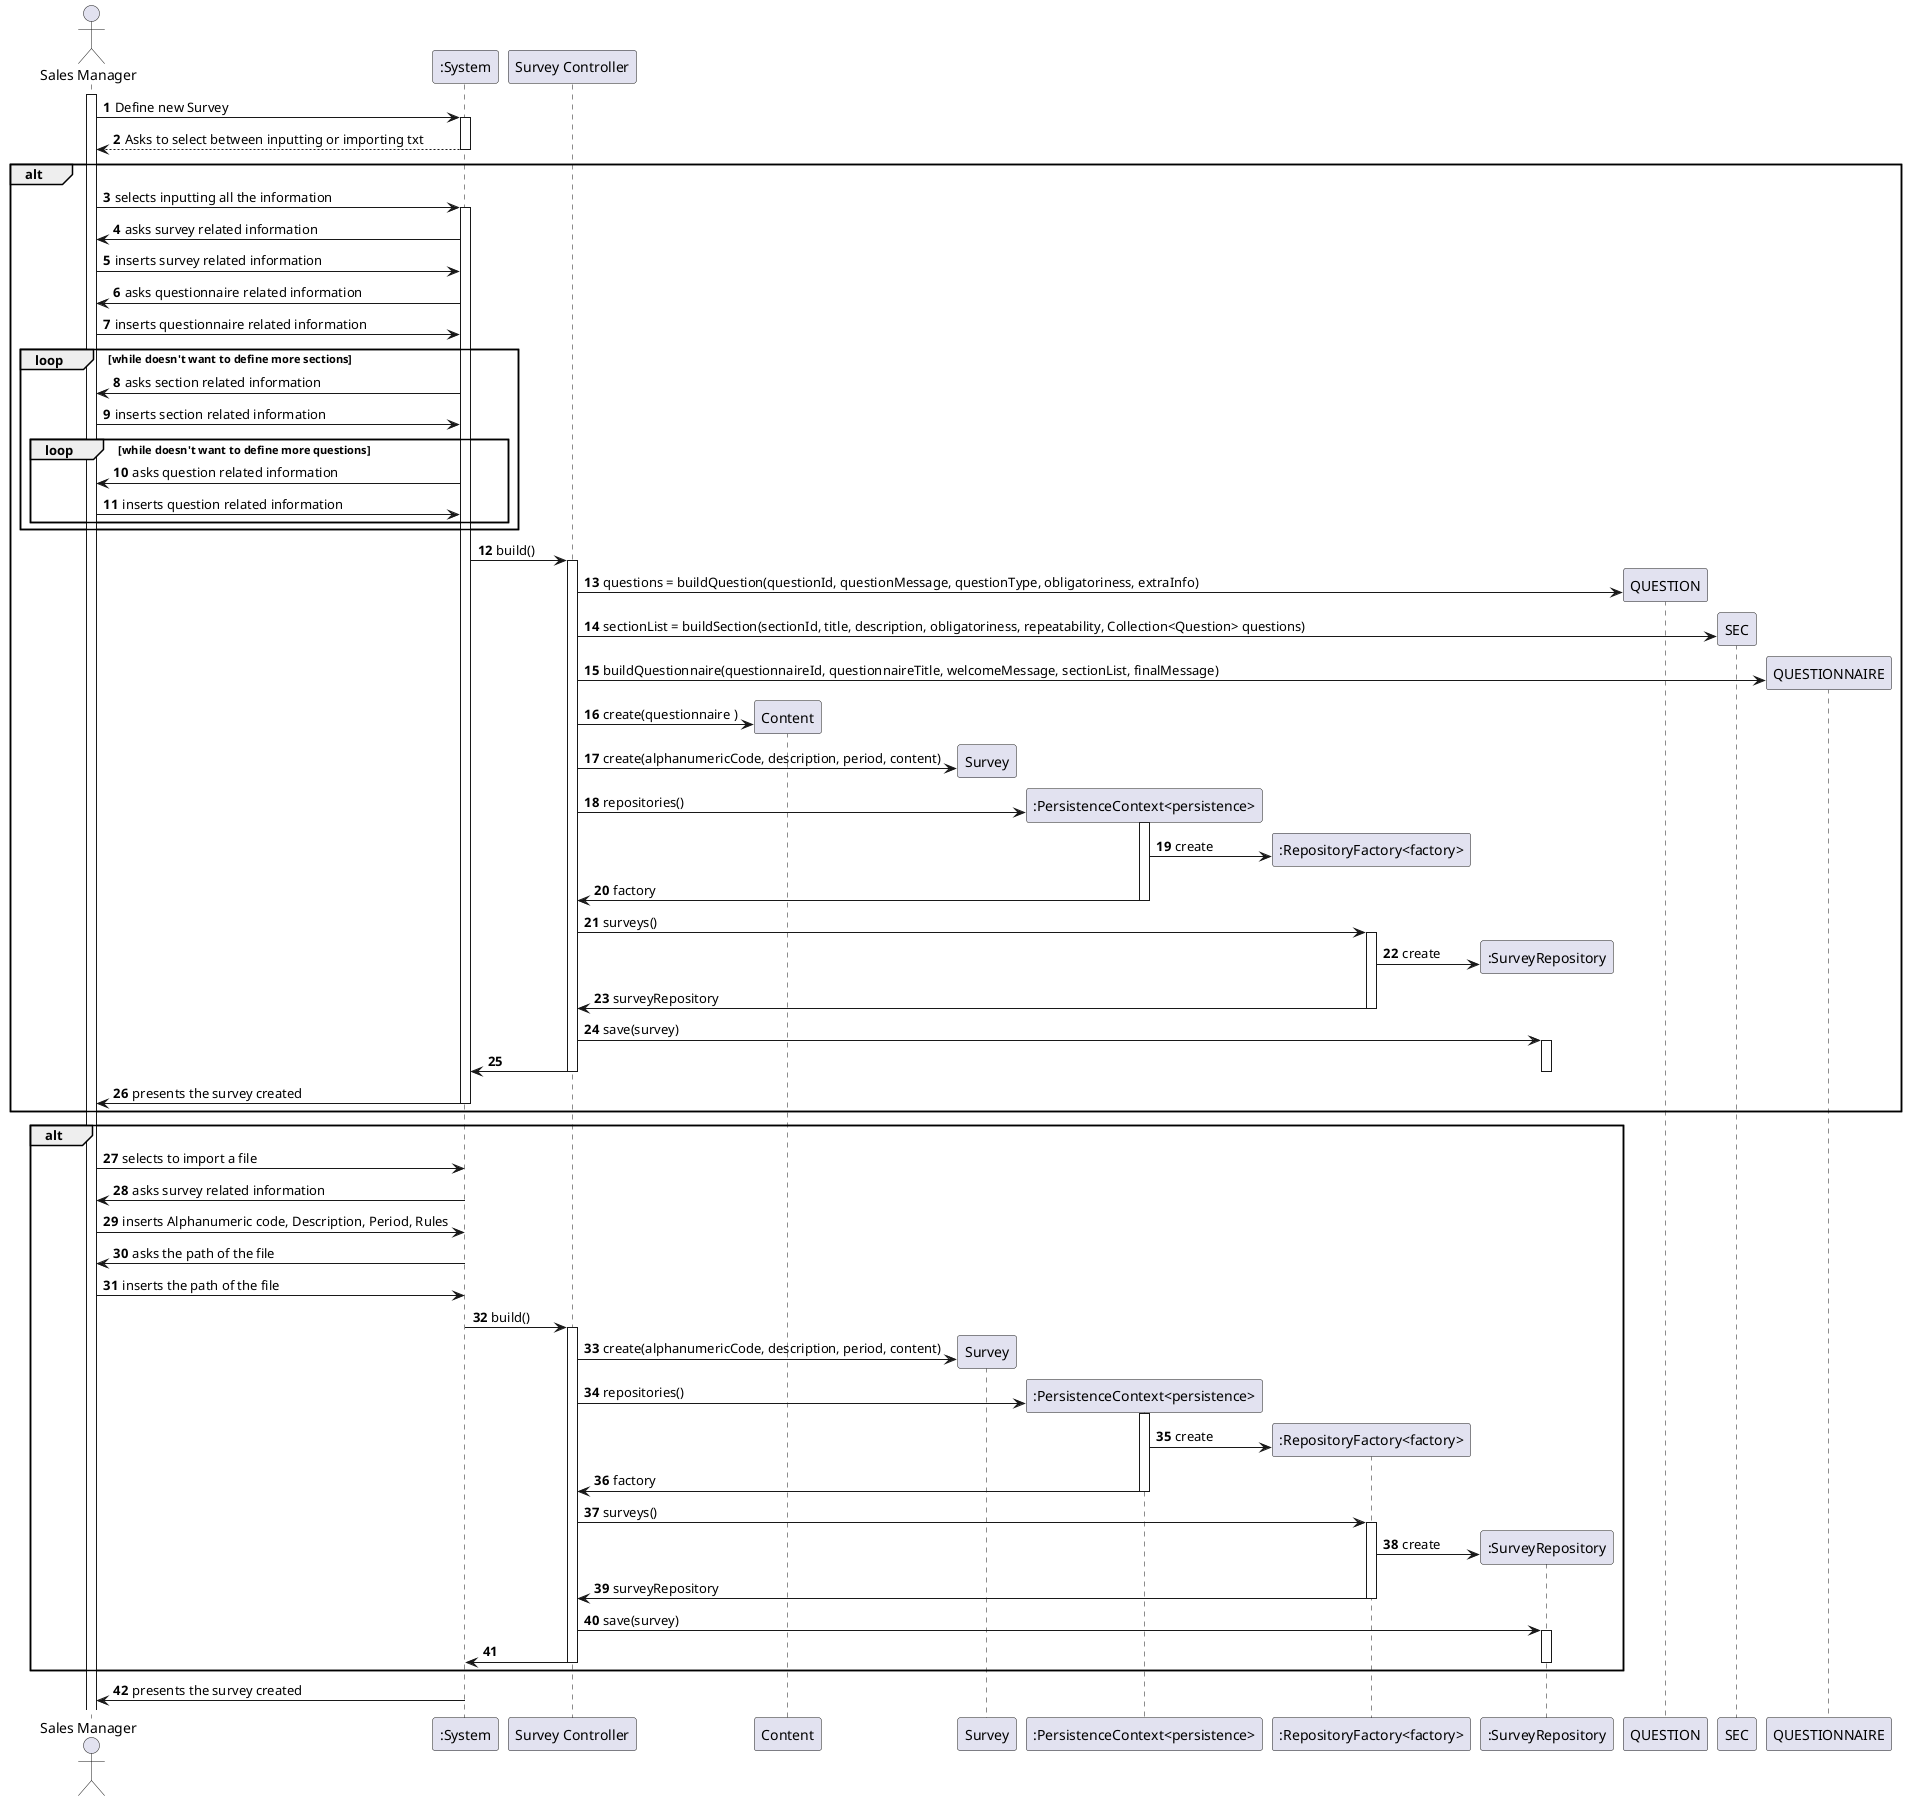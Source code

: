@startuml
autonumber
actor "Sales Manager" as MEDLT
participant ":System" as SYS
participant "Survey Controller" as CTRL
participant "Content" as CONTENT
participant "Survey" as SUR
participant ":PersistenceContext<persistence>" as PC
participant ":RepositoryFactory<factory>" as RF
participant ":SurveyRepository" as CR


activate MEDLT
MEDLT-> SYS : Define new Survey

activate SYS
SYS --> MEDLT : Asks to select between inputting or importing txt

deactivate SYS

alt
MEDLT-> SYS : selects inputting all the information
activate SYS

SYS -> MEDLT : asks survey related information

MEDLT-> SYS : inserts survey related information


SYS -> MEDLT : asks questionnaire related information

MEDLT-> SYS : inserts questionnaire related information

loop while doesn't want to define more sections

SYS -> MEDLT : asks section related information

MEDLT-> SYS : inserts section related information

loop while doesn't want to define more questions
SYS -> MEDLT : asks question related information

MEDLT-> SYS : inserts question related information

end loop
end loop

SYS -> CTRL : build()
activate CTRL

CTRL -> QUESTION**: questions = buildQuestion(questionId, questionMessage, questionType, obligatoriness, extraInfo)
CTRL -> SEC**: sectionList = buildSection(sectionId, title, description, obligatoriness, repeatability, Collection<Question> questions)
CTRL -> QUESTIONNAIRE**: buildQuestionnaire(questionnaireId, questionnaireTitle, welcomeMessage, sectionList, finalMessage)


CTRL -> CONTENT**: create(questionnaire )

CTRL -> SUR**: create(alphanumericCode, description, period, content)

CTRL-> PC**: repositories()
activate PC
PC-> RF**: create
PC-> CTRL: factory
deactivate PC

CTRL-> RF: surveys()
activate RF
RF->CR**: create

RF->CTRL: surveyRepository
deactivate RF

CTRL->CR: save(survey)
activate CR

CTRL->SYS:
deactivate CR
deactivate CTRL

deactivate PC



SYS -> MEDLT : presents the survey created
deactivate SYS

end alt

alt
MEDLT-> SYS : selects to import a file

SYS -> MEDLT : asks survey related information

MEDLT-> SYS : inserts Alphanumeric code, Description, Period, Rules

SYS -> MEDLT : asks the path of the file

MEDLT-> SYS : inserts the path of the file

SYS -> CTRL : build()
activate CTRL

CTRL -> SUR**: create(alphanumericCode, description, period, content)

CTRL-> PC**: repositories()
activate PC
PC-> RF**: create
PC-> CTRL: factory
deactivate PC

CTRL-> RF: surveys()
activate RF
RF->CR**: create

RF->CTRL: surveyRepository
deactivate RF

CTRL->CR: save(survey)
activate CR

CTRL->SYS:
deactivate CR
deactivate CTRL

deactivate PC

end alt



SYS -> MEDLT : presents the survey created
deactivate SYS
@enduml
